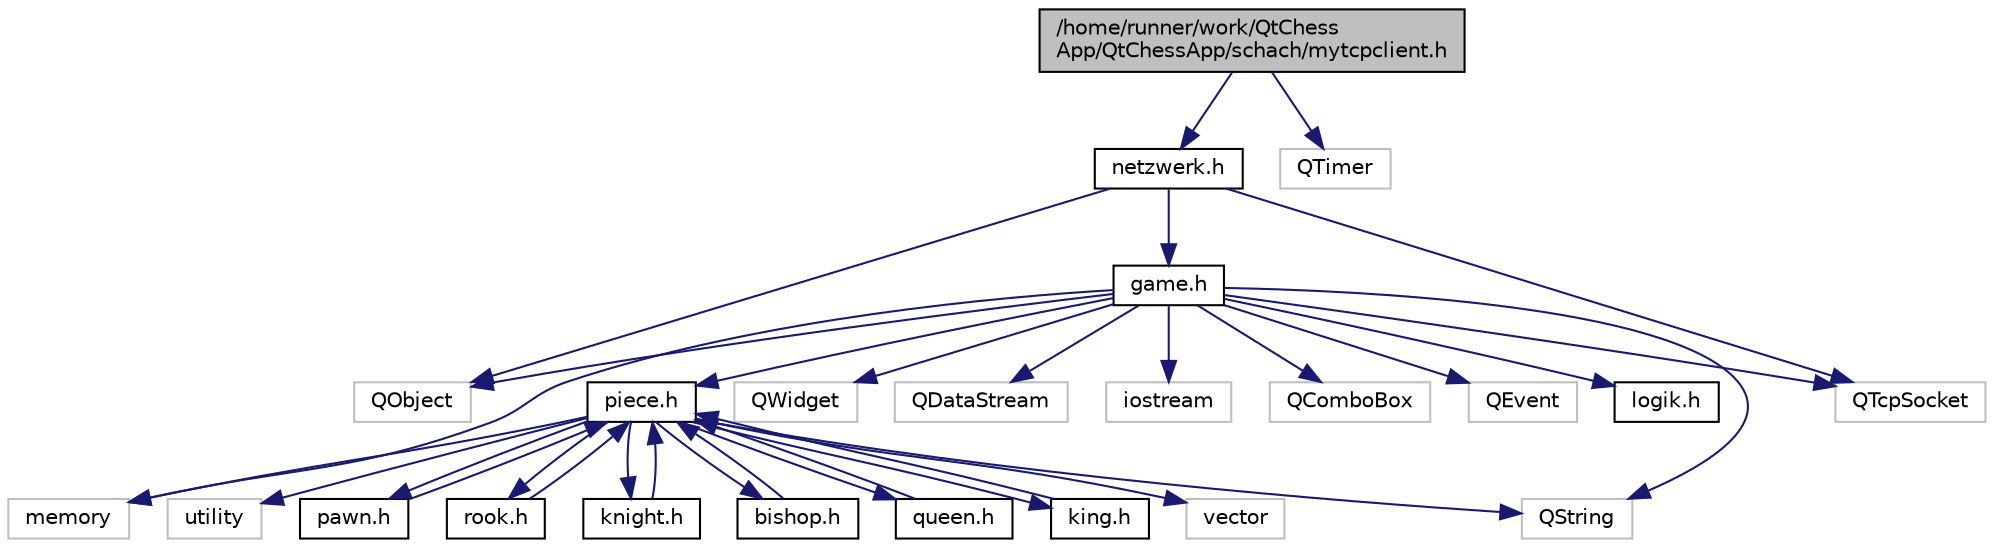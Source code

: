 digraph "/home/runner/work/QtChessApp/QtChessApp/schach/mytcpclient.h"
{
 // LATEX_PDF_SIZE
  edge [fontname="Helvetica",fontsize="10",labelfontname="Helvetica",labelfontsize="10"];
  node [fontname="Helvetica",fontsize="10",shape=record];
  Node1 [label="/home/runner/work/QtChess\lApp/QtChessApp/schach/mytcpclient.h",height=0.2,width=0.4,color="black", fillcolor="grey75", style="filled", fontcolor="black",tooltip="This file contains the declaration of the client class."];
  Node1 -> Node2 [color="midnightblue",fontsize="10",style="solid",fontname="Helvetica"];
  Node2 [label="netzwerk.h",height=0.2,width=0.4,color="black", fillcolor="white", style="filled",URL="$netzwerk_8h.html",tooltip="This file contains the declaration of the Netzwerk class, which manages network communication."];
  Node2 -> Node3 [color="midnightblue",fontsize="10",style="solid",fontname="Helvetica"];
  Node3 [label="game.h",height=0.2,width=0.4,color="black", fillcolor="white", style="filled",URL="$game_8h.html",tooltip="This file contains the declaration of the Game class which manages the chessboard and game logic."];
  Node3 -> Node4 [color="midnightblue",fontsize="10",style="solid",fontname="Helvetica"];
  Node4 [label="logik.h",height=0.2,width=0.4,color="black", fillcolor="white", style="filled",URL="$logik_8h.html",tooltip="This file contains the declaration of the logik class which handles game logic."];
  Node3 -> Node5 [color="midnightblue",fontsize="10",style="solid",fontname="Helvetica"];
  Node5 [label="piece.h",height=0.2,width=0.4,color="black", fillcolor="white", style="filled",URL="$piece_8h.html",tooltip="This file contains the declaration of the piece class and its derived classes representing chess piec..."];
  Node5 -> Node6 [color="midnightblue",fontsize="10",style="solid",fontname="Helvetica"];
  Node6 [label="vector",height=0.2,width=0.4,color="grey75", fillcolor="white", style="filled",tooltip=" "];
  Node5 -> Node7 [color="midnightblue",fontsize="10",style="solid",fontname="Helvetica"];
  Node7 [label="utility",height=0.2,width=0.4,color="grey75", fillcolor="white", style="filled",tooltip=" "];
  Node5 -> Node8 [color="midnightblue",fontsize="10",style="solid",fontname="Helvetica"];
  Node8 [label="QString",height=0.2,width=0.4,color="grey75", fillcolor="white", style="filled",tooltip=" "];
  Node5 -> Node9 [color="midnightblue",fontsize="10",style="solid",fontname="Helvetica"];
  Node9 [label="memory",height=0.2,width=0.4,color="grey75", fillcolor="white", style="filled",tooltip=" "];
  Node5 -> Node10 [color="midnightblue",fontsize="10",style="solid",fontname="Helvetica"];
  Node10 [label="pawn.h",height=0.2,width=0.4,color="black", fillcolor="white", style="filled",URL="$pawn_8h.html",tooltip="This file contains the implementation of the pawn class, representing a pawn in chess."];
  Node10 -> Node5 [color="midnightblue",fontsize="10",style="solid",fontname="Helvetica"];
  Node5 -> Node11 [color="midnightblue",fontsize="10",style="solid",fontname="Helvetica"];
  Node11 [label="rook.h",height=0.2,width=0.4,color="black", fillcolor="white", style="filled",URL="$rook_8h.html",tooltip="This file contains the implementation of the rook class, representing a rook in chess."];
  Node11 -> Node5 [color="midnightblue",fontsize="10",style="solid",fontname="Helvetica"];
  Node5 -> Node12 [color="midnightblue",fontsize="10",style="solid",fontname="Helvetica"];
  Node12 [label="knight.h",height=0.2,width=0.4,color="black", fillcolor="white", style="filled",URL="$knight_8h.html",tooltip="This file contains the implementation of the knight class, representing a knight in chess."];
  Node12 -> Node5 [color="midnightblue",fontsize="10",style="solid",fontname="Helvetica"];
  Node5 -> Node13 [color="midnightblue",fontsize="10",style="solid",fontname="Helvetica"];
  Node13 [label="bishop.h",height=0.2,width=0.4,color="black", fillcolor="white", style="filled",URL="$bishop_8h.html",tooltip="This file contains the implementation of the bishop class, representing a bishop in chess."];
  Node13 -> Node5 [color="midnightblue",fontsize="10",style="solid",fontname="Helvetica"];
  Node5 -> Node14 [color="midnightblue",fontsize="10",style="solid",fontname="Helvetica"];
  Node14 [label="queen.h",height=0.2,width=0.4,color="black", fillcolor="white", style="filled",URL="$queen_8h.html",tooltip="This file contains the implementation of the queen class, representing a queen in chess."];
  Node14 -> Node5 [color="midnightblue",fontsize="10",style="solid",fontname="Helvetica"];
  Node5 -> Node15 [color="midnightblue",fontsize="10",style="solid",fontname="Helvetica"];
  Node15 [label="king.h",height=0.2,width=0.4,color="black", fillcolor="white", style="filled",URL="$king_8h.html",tooltip="This file contains the implementation of the king class, representing a king in chess."];
  Node15 -> Node5 [color="midnightblue",fontsize="10",style="solid",fontname="Helvetica"];
  Node3 -> Node9 [color="midnightblue",fontsize="10",style="solid",fontname="Helvetica"];
  Node3 -> Node16 [color="midnightblue",fontsize="10",style="solid",fontname="Helvetica"];
  Node16 [label="QObject",height=0.2,width=0.4,color="grey75", fillcolor="white", style="filled",tooltip=" "];
  Node3 -> Node17 [color="midnightblue",fontsize="10",style="solid",fontname="Helvetica"];
  Node17 [label="QWidget",height=0.2,width=0.4,color="grey75", fillcolor="white", style="filled",tooltip=" "];
  Node3 -> Node18 [color="midnightblue",fontsize="10",style="solid",fontname="Helvetica"];
  Node18 [label="QTcpSocket",height=0.2,width=0.4,color="grey75", fillcolor="white", style="filled",tooltip=" "];
  Node3 -> Node19 [color="midnightblue",fontsize="10",style="solid",fontname="Helvetica"];
  Node19 [label="QDataStream",height=0.2,width=0.4,color="grey75", fillcolor="white", style="filled",tooltip=" "];
  Node3 -> Node20 [color="midnightblue",fontsize="10",style="solid",fontname="Helvetica"];
  Node20 [label="iostream",height=0.2,width=0.4,color="grey75", fillcolor="white", style="filled",tooltip=" "];
  Node3 -> Node8 [color="midnightblue",fontsize="10",style="solid",fontname="Helvetica"];
  Node3 -> Node21 [color="midnightblue",fontsize="10",style="solid",fontname="Helvetica"];
  Node21 [label="QComboBox",height=0.2,width=0.4,color="grey75", fillcolor="white", style="filled",tooltip=" "];
  Node3 -> Node22 [color="midnightblue",fontsize="10",style="solid",fontname="Helvetica"];
  Node22 [label="QEvent",height=0.2,width=0.4,color="grey75", fillcolor="white", style="filled",tooltip=" "];
  Node2 -> Node16 [color="midnightblue",fontsize="10",style="solid",fontname="Helvetica"];
  Node2 -> Node18 [color="midnightblue",fontsize="10",style="solid",fontname="Helvetica"];
  Node1 -> Node23 [color="midnightblue",fontsize="10",style="solid",fontname="Helvetica"];
  Node23 [label="QTimer",height=0.2,width=0.4,color="grey75", fillcolor="white", style="filled",tooltip=" "];
}
